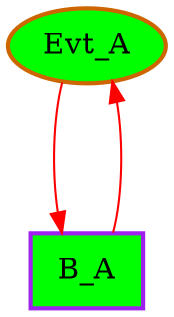 digraph "pps-test2-1-download" {
graph [root="Demo",rankdir   = TB, nodesep           = 0.6, mindist     = 1.0, ranksep = 1.0, overlap = false]
node [style     = "filled", fillcolor = "white", color = "black"]
Evt_A[cpu=0, flags="0x00002102", type="tmsg", toffs="0", pattern="A", patentry="true", patexit="false", beamproc="undefined", bpentry="false", bpexit="false", fid="1", gid="5", evtno="4095", beamin="0", bpcstart="0", sid="2", bpid="8", reqnobeam="0", vacc="0", id="0x1005fff000200200", par="0x0000000000000001", tef="0", shape     = "oval", fillcolor = "green", penwidth=2, color = "darkorange3"];
B_A[cpu=0, flags="0x00108107", type="block", tperiod="100000000", pattern="A", patentry="false", patexit="true", beamproc="undefined", bpentry="false", bpexit="false", qlo="true", qhi="false", qil="false", shape     = "rectangle", fillcolor = "green", penwidth=2, color = "purple"];
B_A->Evt_A [type="defdst", color = "red"];
Evt_A->B_A [type="defdst", color = "red"];
}
